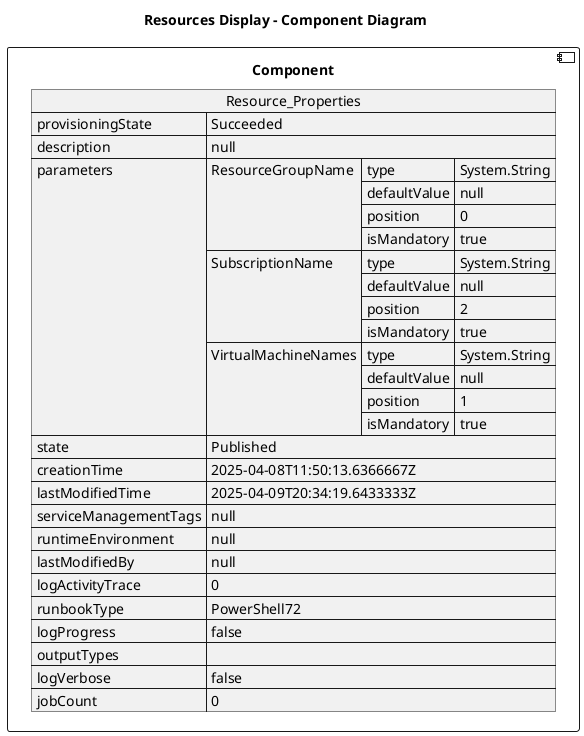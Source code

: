 @startuml

title Resources Display - Component Diagram

component Component {

json  Resource_Properties {
  "provisioningState": "Succeeded",
  "description": null,
  "parameters": {
    "ResourceGroupName": {
      "type": "System.String",
      "defaultValue": null,
      "position": 0,
      "isMandatory": true
    },
    "SubscriptionName": {
      "type": "System.String",
      "defaultValue": null,
      "position": 2,
      "isMandatory": true
    },
    "VirtualMachineNames": {
      "type": "System.String",
      "defaultValue": null,
      "position": 1,
      "isMandatory": true
    }
  },
  "state": "Published",
  "creationTime": "2025-04-08T11:50:13.6366667Z",
  "lastModifiedTime": "2025-04-09T20:34:19.6433333Z",
  "serviceManagementTags": null,
  "runtimeEnvironment": null,
  "lastModifiedBy": null,
  "logActivityTrace": 0,
  "runbookType": "PowerShell72",
  "logProgress": false,
  "outputTypes": [],
  "logVerbose": false,
  "jobCount": 0
}
}
@enduml
